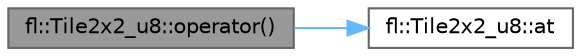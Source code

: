 digraph "fl::Tile2x2_u8::operator()"
{
 // INTERACTIVE_SVG=YES
 // LATEX_PDF_SIZE
  bgcolor="transparent";
  edge [fontname=Helvetica,fontsize=10,labelfontname=Helvetica,labelfontsize=10];
  node [fontname=Helvetica,fontsize=10,shape=box,height=0.2,width=0.4];
  rankdir="LR";
  Node1 [id="Node000001",label="fl::Tile2x2_u8::operator()",height=0.2,width=0.4,color="gray40", fillcolor="grey60", style="filled", fontcolor="black",tooltip=" "];
  Node1 -> Node2 [id="edge1_Node000001_Node000002",color="steelblue1",style="solid",tooltip=" "];
  Node2 [id="Node000002",label="fl::Tile2x2_u8::at",height=0.2,width=0.4,color="grey40", fillcolor="white", style="filled",URL="$d0/d2b/classfl_1_1_tile2x2__u8_a53d97221d08a4fc65b1a9bc28a908efd.html#a53d97221d08a4fc65b1a9bc28a908efd",tooltip=" "];
}
